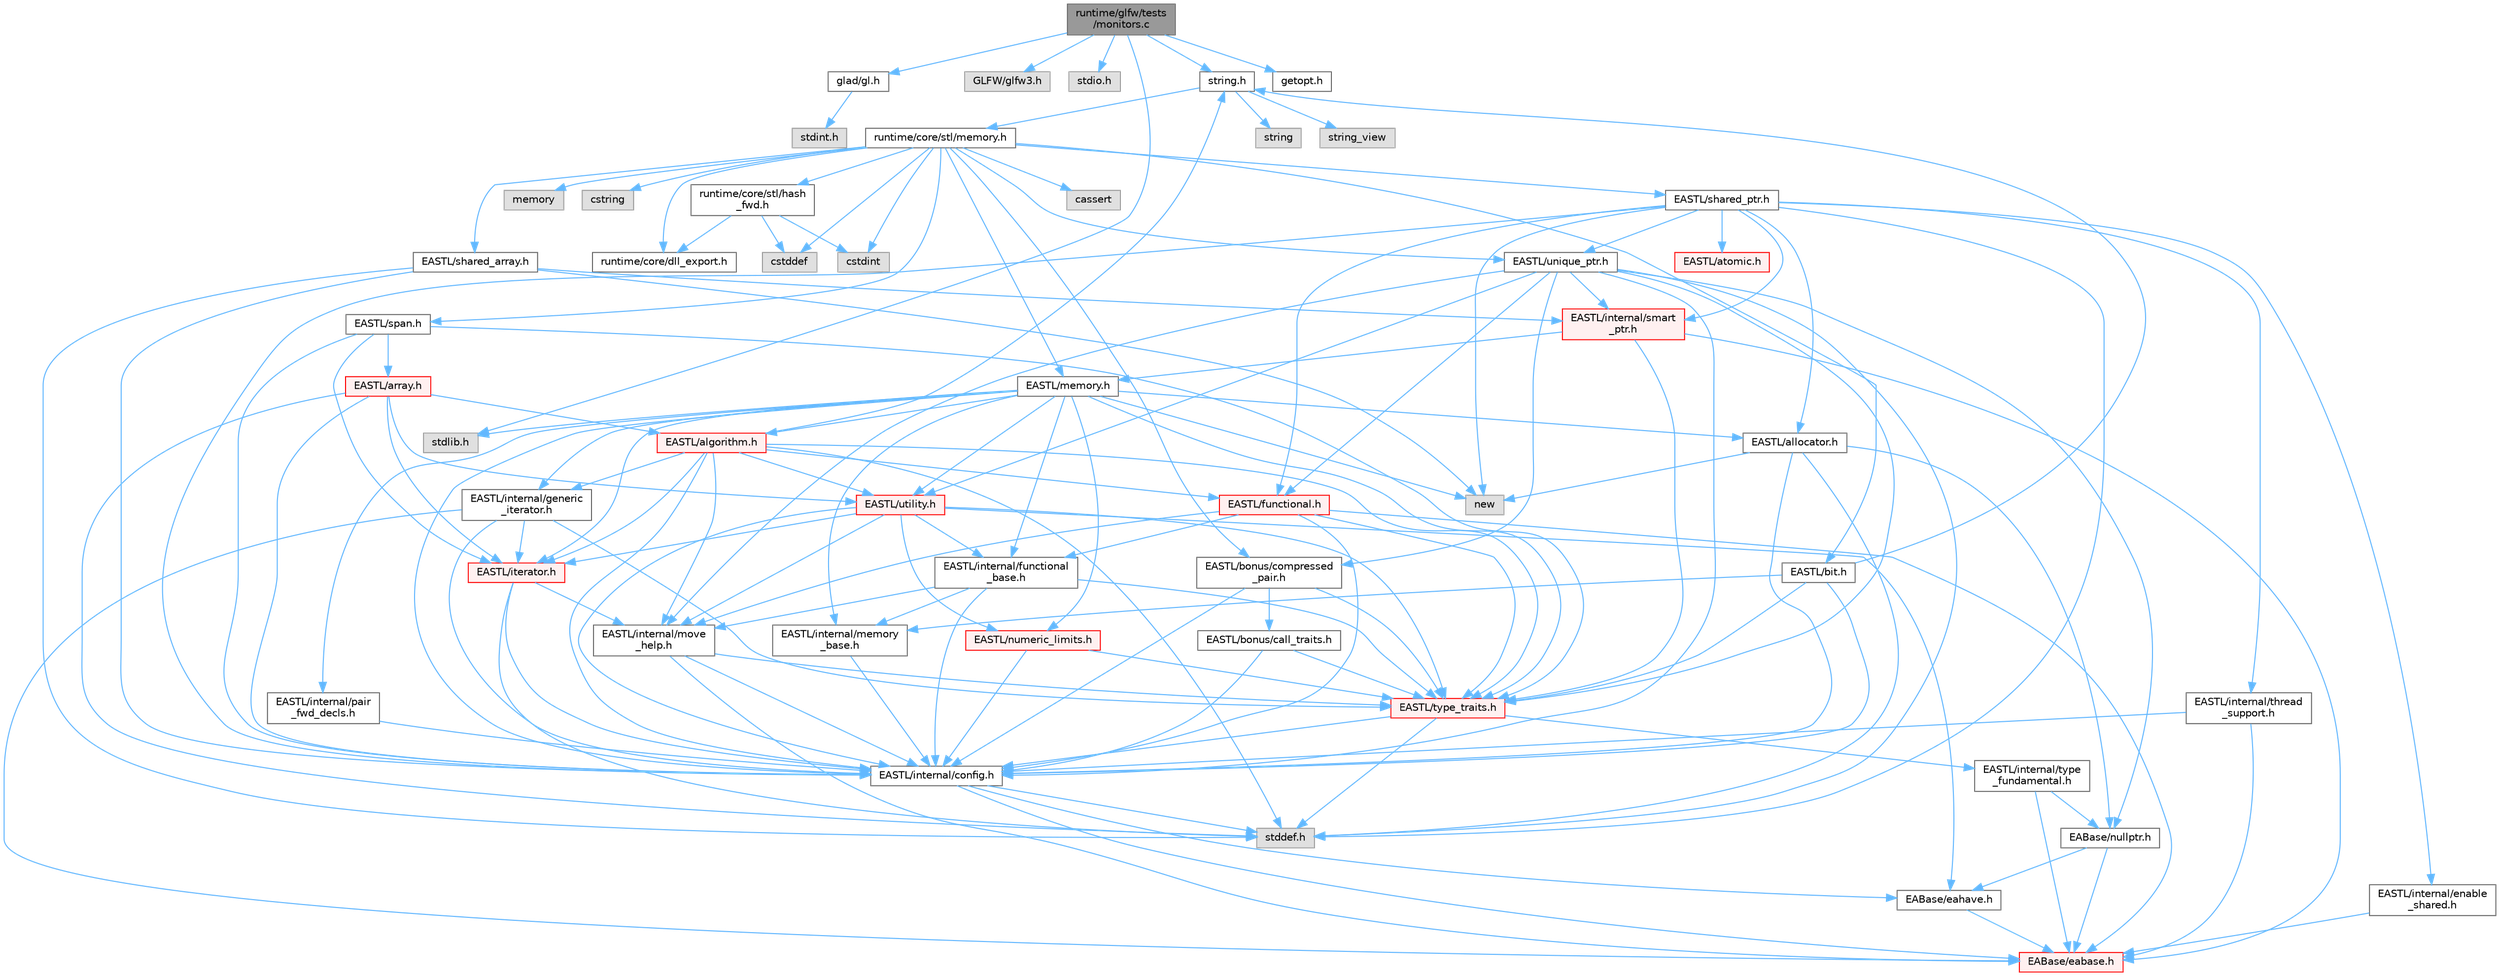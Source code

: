 digraph "runtime/glfw/tests/monitors.c"
{
 // LATEX_PDF_SIZE
  bgcolor="transparent";
  edge [fontname=Helvetica,fontsize=10,labelfontname=Helvetica,labelfontsize=10];
  node [fontname=Helvetica,fontsize=10,shape=box,height=0.2,width=0.4];
  Node1 [id="Node000001",label="runtime/glfw/tests\l/monitors.c",height=0.2,width=0.4,color="gray40", fillcolor="grey60", style="filled", fontcolor="black",tooltip=" "];
  Node1 -> Node2 [id="edge1_Node000001_Node000002",color="steelblue1",style="solid",tooltip=" "];
  Node2 [id="Node000002",label="glad/gl.h",height=0.2,width=0.4,color="grey40", fillcolor="white", style="filled",URL="$gl_8h.html",tooltip=" "];
  Node2 -> Node3 [id="edge2_Node000002_Node000003",color="steelblue1",style="solid",tooltip=" "];
  Node3 [id="Node000003",label="stdint.h",height=0.2,width=0.4,color="grey60", fillcolor="#E0E0E0", style="filled",tooltip=" "];
  Node1 -> Node4 [id="edge3_Node000001_Node000004",color="steelblue1",style="solid",tooltip=" "];
  Node4 [id="Node000004",label="GLFW/glfw3.h",height=0.2,width=0.4,color="grey60", fillcolor="#E0E0E0", style="filled",tooltip=" "];
  Node1 -> Node5 [id="edge4_Node000001_Node000005",color="steelblue1",style="solid",tooltip=" "];
  Node5 [id="Node000005",label="stdio.h",height=0.2,width=0.4,color="grey60", fillcolor="#E0E0E0", style="filled",tooltip=" "];
  Node1 -> Node6 [id="edge5_Node000001_Node000006",color="steelblue1",style="solid",tooltip=" "];
  Node6 [id="Node000006",label="string.h",height=0.2,width=0.4,color="grey40", fillcolor="white", style="filled",URL="$string_8h.html",tooltip=" "];
  Node6 -> Node7 [id="edge6_Node000006_Node000007",color="steelblue1",style="solid",tooltip=" "];
  Node7 [id="Node000007",label="string",height=0.2,width=0.4,color="grey60", fillcolor="#E0E0E0", style="filled",tooltip=" "];
  Node6 -> Node8 [id="edge7_Node000006_Node000008",color="steelblue1",style="solid",tooltip=" "];
  Node8 [id="Node000008",label="string_view",height=0.2,width=0.4,color="grey60", fillcolor="#E0E0E0", style="filled",tooltip=" "];
  Node6 -> Node9 [id="edge8_Node000006_Node000009",color="steelblue1",style="solid",tooltip=" "];
  Node9 [id="Node000009",label="runtime/core/stl/memory.h",height=0.2,width=0.4,color="grey40", fillcolor="white", style="filled",URL="$core_2stl_2memory_8h.html",tooltip=" "];
  Node9 -> Node10 [id="edge9_Node000009_Node000010",color="steelblue1",style="solid",tooltip=" "];
  Node10 [id="Node000010",label="cstddef",height=0.2,width=0.4,color="grey60", fillcolor="#E0E0E0", style="filled",tooltip=" "];
  Node9 -> Node11 [id="edge10_Node000009_Node000011",color="steelblue1",style="solid",tooltip=" "];
  Node11 [id="Node000011",label="cstdint",height=0.2,width=0.4,color="grey60", fillcolor="#E0E0E0", style="filled",tooltip=" "];
  Node9 -> Node12 [id="edge11_Node000009_Node000012",color="steelblue1",style="solid",tooltip=" "];
  Node12 [id="Node000012",label="cassert",height=0.2,width=0.4,color="grey60", fillcolor="#E0E0E0", style="filled",tooltip=" "];
  Node9 -> Node13 [id="edge12_Node000009_Node000013",color="steelblue1",style="solid",tooltip=" "];
  Node13 [id="Node000013",label="memory",height=0.2,width=0.4,color="grey60", fillcolor="#E0E0E0", style="filled",tooltip=" "];
  Node9 -> Node14 [id="edge13_Node000009_Node000014",color="steelblue1",style="solid",tooltip=" "];
  Node14 [id="Node000014",label="cstring",height=0.2,width=0.4,color="grey60", fillcolor="#E0E0E0", style="filled",tooltip=" "];
  Node9 -> Node15 [id="edge14_Node000009_Node000015",color="steelblue1",style="solid",tooltip=" "];
  Node15 [id="Node000015",label="EASTL/bit.h",height=0.2,width=0.4,color="grey40", fillcolor="white", style="filled",URL="$bit_8h.html",tooltip=" "];
  Node15 -> Node16 [id="edge15_Node000015_Node000016",color="steelblue1",style="solid",tooltip=" "];
  Node16 [id="Node000016",label="EASTL/internal/config.h",height=0.2,width=0.4,color="grey40", fillcolor="white", style="filled",URL="$config_8h.html",tooltip=" "];
  Node16 -> Node17 [id="edge16_Node000016_Node000017",color="steelblue1",style="solid",tooltip=" "];
  Node17 [id="Node000017",label="EABase/eabase.h",height=0.2,width=0.4,color="red", fillcolor="#FFF0F0", style="filled",URL="$eabase_8h.html",tooltip=" "];
  Node16 -> Node23 [id="edge17_Node000016_Node000023",color="steelblue1",style="solid",tooltip=" "];
  Node23 [id="Node000023",label="EABase/eahave.h",height=0.2,width=0.4,color="grey40", fillcolor="white", style="filled",URL="$eahave_8h.html",tooltip=" "];
  Node23 -> Node17 [id="edge18_Node000023_Node000017",color="steelblue1",style="solid",tooltip=" "];
  Node16 -> Node24 [id="edge19_Node000016_Node000024",color="steelblue1",style="solid",tooltip=" "];
  Node24 [id="Node000024",label="stddef.h",height=0.2,width=0.4,color="grey60", fillcolor="#E0E0E0", style="filled",tooltip=" "];
  Node15 -> Node25 [id="edge20_Node000015_Node000025",color="steelblue1",style="solid",tooltip=" "];
  Node25 [id="Node000025",label="EASTL/internal/memory\l_base.h",height=0.2,width=0.4,color="grey40", fillcolor="white", style="filled",URL="$memory__base_8h.html",tooltip=" "];
  Node25 -> Node16 [id="edge21_Node000025_Node000016",color="steelblue1",style="solid",tooltip=" "];
  Node15 -> Node26 [id="edge22_Node000015_Node000026",color="steelblue1",style="solid",tooltip=" "];
  Node26 [id="Node000026",label="EASTL/type_traits.h",height=0.2,width=0.4,color="red", fillcolor="#FFF0F0", style="filled",URL="$_e_a_s_t_l_2include_2_e_a_s_t_l_2type__traits_8h.html",tooltip=" "];
  Node26 -> Node16 [id="edge23_Node000026_Node000016",color="steelblue1",style="solid",tooltip=" "];
  Node26 -> Node24 [id="edge24_Node000026_Node000024",color="steelblue1",style="solid",tooltip=" "];
  Node26 -> Node27 [id="edge25_Node000026_Node000027",color="steelblue1",style="solid",tooltip=" "];
  Node27 [id="Node000027",label="EASTL/internal/type\l_fundamental.h",height=0.2,width=0.4,color="grey40", fillcolor="white", style="filled",URL="$type__fundamental_8h.html",tooltip=" "];
  Node27 -> Node17 [id="edge26_Node000027_Node000017",color="steelblue1",style="solid",tooltip=" "];
  Node27 -> Node28 [id="edge27_Node000027_Node000028",color="steelblue1",style="solid",tooltip=" "];
  Node28 [id="Node000028",label="EABase/nullptr.h",height=0.2,width=0.4,color="grey40", fillcolor="white", style="filled",URL="$nullptr_8h.html",tooltip=" "];
  Node28 -> Node17 [id="edge28_Node000028_Node000017",color="steelblue1",style="solid",tooltip=" "];
  Node28 -> Node23 [id="edge29_Node000028_Node000023",color="steelblue1",style="solid",tooltip=" "];
  Node15 -> Node6 [id="edge30_Node000015_Node000006",color="steelblue1",style="solid",tooltip=" "];
  Node9 -> Node36 [id="edge31_Node000009_Node000036",color="steelblue1",style="solid",tooltip=" "];
  Node36 [id="Node000036",label="EASTL/memory.h",height=0.2,width=0.4,color="grey40", fillcolor="white", style="filled",URL="$_e_a_s_t_l_2include_2_e_a_s_t_l_2memory_8h.html",tooltip=" "];
  Node36 -> Node16 [id="edge32_Node000036_Node000016",color="steelblue1",style="solid",tooltip=" "];
  Node36 -> Node25 [id="edge33_Node000036_Node000025",color="steelblue1",style="solid",tooltip=" "];
  Node36 -> Node37 [id="edge34_Node000036_Node000037",color="steelblue1",style="solid",tooltip=" "];
  Node37 [id="Node000037",label="EASTL/internal/generic\l_iterator.h",height=0.2,width=0.4,color="grey40", fillcolor="white", style="filled",URL="$generic__iterator_8h.html",tooltip=" "];
  Node37 -> Node17 [id="edge35_Node000037_Node000017",color="steelblue1",style="solid",tooltip=" "];
  Node37 -> Node16 [id="edge36_Node000037_Node000016",color="steelblue1",style="solid",tooltip=" "];
  Node37 -> Node38 [id="edge37_Node000037_Node000038",color="steelblue1",style="solid",tooltip=" "];
  Node38 [id="Node000038",label="EASTL/iterator.h",height=0.2,width=0.4,color="red", fillcolor="#FFF0F0", style="filled",URL="$_e_a_s_t_l_2include_2_e_a_s_t_l_2iterator_8h.html",tooltip=" "];
  Node38 -> Node16 [id="edge38_Node000038_Node000016",color="steelblue1",style="solid",tooltip=" "];
  Node38 -> Node39 [id="edge39_Node000038_Node000039",color="steelblue1",style="solid",tooltip=" "];
  Node39 [id="Node000039",label="EASTL/internal/move\l_help.h",height=0.2,width=0.4,color="grey40", fillcolor="white", style="filled",URL="$move__help_8h.html",tooltip=" "];
  Node39 -> Node17 [id="edge40_Node000039_Node000017",color="steelblue1",style="solid",tooltip=" "];
  Node39 -> Node16 [id="edge41_Node000039_Node000016",color="steelblue1",style="solid",tooltip=" "];
  Node39 -> Node26 [id="edge42_Node000039_Node000026",color="steelblue1",style="solid",tooltip=" "];
  Node38 -> Node24 [id="edge43_Node000038_Node000024",color="steelblue1",style="solid",tooltip=" "];
  Node37 -> Node26 [id="edge44_Node000037_Node000026",color="steelblue1",style="solid",tooltip=" "];
  Node36 -> Node41 [id="edge45_Node000036_Node000041",color="steelblue1",style="solid",tooltip=" "];
  Node41 [id="Node000041",label="EASTL/internal/pair\l_fwd_decls.h",height=0.2,width=0.4,color="grey40", fillcolor="white", style="filled",URL="$pair__fwd__decls_8h.html",tooltip=" "];
  Node41 -> Node16 [id="edge46_Node000041_Node000016",color="steelblue1",style="solid",tooltip=" "];
  Node36 -> Node42 [id="edge47_Node000036_Node000042",color="steelblue1",style="solid",tooltip=" "];
  Node42 [id="Node000042",label="EASTL/internal/functional\l_base.h",height=0.2,width=0.4,color="grey40", fillcolor="white", style="filled",URL="$functional__base_8h.html",tooltip=" "];
  Node42 -> Node16 [id="edge48_Node000042_Node000016",color="steelblue1",style="solid",tooltip=" "];
  Node42 -> Node25 [id="edge49_Node000042_Node000025",color="steelblue1",style="solid",tooltip=" "];
  Node42 -> Node39 [id="edge50_Node000042_Node000039",color="steelblue1",style="solid",tooltip=" "];
  Node42 -> Node26 [id="edge51_Node000042_Node000026",color="steelblue1",style="solid",tooltip=" "];
  Node36 -> Node43 [id="edge52_Node000036_Node000043",color="steelblue1",style="solid",tooltip=" "];
  Node43 [id="Node000043",label="EASTL/algorithm.h",height=0.2,width=0.4,color="red", fillcolor="#FFF0F0", style="filled",URL="$_e_a_s_t_l_2include_2_e_a_s_t_l_2algorithm_8h.html",tooltip=" "];
  Node43 -> Node16 [id="edge53_Node000043_Node000016",color="steelblue1",style="solid",tooltip=" "];
  Node43 -> Node26 [id="edge54_Node000043_Node000026",color="steelblue1",style="solid",tooltip=" "];
  Node43 -> Node39 [id="edge55_Node000043_Node000039",color="steelblue1",style="solid",tooltip=" "];
  Node43 -> Node38 [id="edge56_Node000043_Node000038",color="steelblue1",style="solid",tooltip=" "];
  Node43 -> Node46 [id="edge57_Node000043_Node000046",color="steelblue1",style="solid",tooltip=" "];
  Node46 [id="Node000046",label="EASTL/functional.h",height=0.2,width=0.4,color="red", fillcolor="#FFF0F0", style="filled",URL="$_e_a_s_t_l_2include_2_e_a_s_t_l_2functional_8h.html",tooltip=" "];
  Node46 -> Node17 [id="edge58_Node000046_Node000017",color="steelblue1",style="solid",tooltip=" "];
  Node46 -> Node16 [id="edge59_Node000046_Node000016",color="steelblue1",style="solid",tooltip=" "];
  Node46 -> Node39 [id="edge60_Node000046_Node000039",color="steelblue1",style="solid",tooltip=" "];
  Node46 -> Node26 [id="edge61_Node000046_Node000026",color="steelblue1",style="solid",tooltip=" "];
  Node46 -> Node42 [id="edge62_Node000046_Node000042",color="steelblue1",style="solid",tooltip=" "];
  Node43 -> Node53 [id="edge63_Node000043_Node000053",color="steelblue1",style="solid",tooltip=" "];
  Node53 [id="Node000053",label="EASTL/utility.h",height=0.2,width=0.4,color="red", fillcolor="#FFF0F0", style="filled",URL="$_e_a_s_t_l_2include_2_e_a_s_t_l_2utility_8h.html",tooltip=" "];
  Node53 -> Node16 [id="edge64_Node000053_Node000016",color="steelblue1",style="solid",tooltip=" "];
  Node53 -> Node26 [id="edge65_Node000053_Node000026",color="steelblue1",style="solid",tooltip=" "];
  Node53 -> Node38 [id="edge66_Node000053_Node000038",color="steelblue1",style="solid",tooltip=" "];
  Node53 -> Node54 [id="edge67_Node000053_Node000054",color="steelblue1",style="solid",tooltip=" "];
  Node54 [id="Node000054",label="EASTL/numeric_limits.h",height=0.2,width=0.4,color="red", fillcolor="#FFF0F0", style="filled",URL="$numeric__limits_8h.html",tooltip=" "];
  Node54 -> Node16 [id="edge68_Node000054_Node000016",color="steelblue1",style="solid",tooltip=" "];
  Node54 -> Node26 [id="edge69_Node000054_Node000026",color="steelblue1",style="solid",tooltip=" "];
  Node53 -> Node42 [id="edge70_Node000053_Node000042",color="steelblue1",style="solid",tooltip=" "];
  Node53 -> Node39 [id="edge71_Node000053_Node000039",color="steelblue1",style="solid",tooltip=" "];
  Node53 -> Node23 [id="edge72_Node000053_Node000023",color="steelblue1",style="solid",tooltip=" "];
  Node43 -> Node37 [id="edge73_Node000043_Node000037",color="steelblue1",style="solid",tooltip=" "];
  Node43 -> Node24 [id="edge74_Node000043_Node000024",color="steelblue1",style="solid",tooltip=" "];
  Node43 -> Node6 [id="edge75_Node000043_Node000006",color="steelblue1",style="solid",tooltip=" "];
  Node36 -> Node26 [id="edge76_Node000036_Node000026",color="steelblue1",style="solid",tooltip=" "];
  Node36 -> Node50 [id="edge77_Node000036_Node000050",color="steelblue1",style="solid",tooltip=" "];
  Node50 [id="Node000050",label="EASTL/allocator.h",height=0.2,width=0.4,color="grey40", fillcolor="white", style="filled",URL="$allocator_8h.html",tooltip=" "];
  Node50 -> Node16 [id="edge78_Node000050_Node000016",color="steelblue1",style="solid",tooltip=" "];
  Node50 -> Node28 [id="edge79_Node000050_Node000028",color="steelblue1",style="solid",tooltip=" "];
  Node50 -> Node24 [id="edge80_Node000050_Node000024",color="steelblue1",style="solid",tooltip=" "];
  Node50 -> Node51 [id="edge81_Node000050_Node000051",color="steelblue1",style="solid",tooltip=" "];
  Node51 [id="Node000051",label="new",height=0.2,width=0.4,color="grey60", fillcolor="#E0E0E0", style="filled",tooltip=" "];
  Node36 -> Node38 [id="edge82_Node000036_Node000038",color="steelblue1",style="solid",tooltip=" "];
  Node36 -> Node53 [id="edge83_Node000036_Node000053",color="steelblue1",style="solid",tooltip=" "];
  Node36 -> Node54 [id="edge84_Node000036_Node000054",color="steelblue1",style="solid",tooltip=" "];
  Node36 -> Node63 [id="edge85_Node000036_Node000063",color="steelblue1",style="solid",tooltip=" "];
  Node63 [id="Node000063",label="stdlib.h",height=0.2,width=0.4,color="grey60", fillcolor="#E0E0E0", style="filled",tooltip=" "];
  Node36 -> Node51 [id="edge86_Node000036_Node000051",color="steelblue1",style="solid",tooltip=" "];
  Node9 -> Node64 [id="edge87_Node000009_Node000064",color="steelblue1",style="solid",tooltip=" "];
  Node64 [id="Node000064",label="EASTL/shared_array.h",height=0.2,width=0.4,color="grey40", fillcolor="white", style="filled",URL="$shared__array_8h.html",tooltip=" "];
  Node64 -> Node16 [id="edge88_Node000064_Node000016",color="steelblue1",style="solid",tooltip=" "];
  Node64 -> Node65 [id="edge89_Node000064_Node000065",color="steelblue1",style="solid",tooltip=" "];
  Node65 [id="Node000065",label="EASTL/internal/smart\l_ptr.h",height=0.2,width=0.4,color="red", fillcolor="#FFF0F0", style="filled",URL="$smart__ptr_8h.html",tooltip=" "];
  Node65 -> Node17 [id="edge90_Node000065_Node000017",color="steelblue1",style="solid",tooltip=" "];
  Node65 -> Node36 [id="edge91_Node000065_Node000036",color="steelblue1",style="solid",tooltip=" "];
  Node65 -> Node26 [id="edge92_Node000065_Node000026",color="steelblue1",style="solid",tooltip=" "];
  Node64 -> Node51 [id="edge93_Node000064_Node000051",color="steelblue1",style="solid",tooltip=" "];
  Node64 -> Node24 [id="edge94_Node000064_Node000024",color="steelblue1",style="solid",tooltip=" "];
  Node9 -> Node67 [id="edge95_Node000009_Node000067",color="steelblue1",style="solid",tooltip=" "];
  Node67 [id="Node000067",label="EASTL/unique_ptr.h",height=0.2,width=0.4,color="grey40", fillcolor="white", style="filled",URL="$unique__ptr_8h.html",tooltip=" "];
  Node67 -> Node28 [id="edge96_Node000067_Node000028",color="steelblue1",style="solid",tooltip=" "];
  Node67 -> Node68 [id="edge97_Node000067_Node000068",color="steelblue1",style="solid",tooltip=" "];
  Node68 [id="Node000068",label="EASTL/bonus/compressed\l_pair.h",height=0.2,width=0.4,color="grey40", fillcolor="white", style="filled",URL="$compressed__pair_8h.html",tooltip=" "];
  Node68 -> Node16 [id="edge98_Node000068_Node000016",color="steelblue1",style="solid",tooltip=" "];
  Node68 -> Node26 [id="edge99_Node000068_Node000026",color="steelblue1",style="solid",tooltip=" "];
  Node68 -> Node69 [id="edge100_Node000068_Node000069",color="steelblue1",style="solid",tooltip=" "];
  Node69 [id="Node000069",label="EASTL/bonus/call_traits.h",height=0.2,width=0.4,color="grey40", fillcolor="white", style="filled",URL="$call__traits_8h.html",tooltip=" "];
  Node69 -> Node16 [id="edge101_Node000069_Node000016",color="steelblue1",style="solid",tooltip=" "];
  Node69 -> Node26 [id="edge102_Node000069_Node000026",color="steelblue1",style="solid",tooltip=" "];
  Node67 -> Node46 [id="edge103_Node000067_Node000046",color="steelblue1",style="solid",tooltip=" "];
  Node67 -> Node16 [id="edge104_Node000067_Node000016",color="steelblue1",style="solid",tooltip=" "];
  Node67 -> Node39 [id="edge105_Node000067_Node000039",color="steelblue1",style="solid",tooltip=" "];
  Node67 -> Node65 [id="edge106_Node000067_Node000065",color="steelblue1",style="solid",tooltip=" "];
  Node67 -> Node26 [id="edge107_Node000067_Node000026",color="steelblue1",style="solid",tooltip=" "];
  Node67 -> Node53 [id="edge108_Node000067_Node000053",color="steelblue1",style="solid",tooltip=" "];
  Node67 -> Node24 [id="edge109_Node000067_Node000024",color="steelblue1",style="solid",tooltip=" "];
  Node9 -> Node70 [id="edge110_Node000009_Node000070",color="steelblue1",style="solid",tooltip=" "];
  Node70 [id="Node000070",label="EASTL/shared_ptr.h",height=0.2,width=0.4,color="grey40", fillcolor="white", style="filled",URL="$shared__ptr_8h.html",tooltip=" "];
  Node70 -> Node16 [id="edge111_Node000070_Node000016",color="steelblue1",style="solid",tooltip=" "];
  Node70 -> Node65 [id="edge112_Node000070_Node000065",color="steelblue1",style="solid",tooltip=" "];
  Node70 -> Node71 [id="edge113_Node000070_Node000071",color="steelblue1",style="solid",tooltip=" "];
  Node71 [id="Node000071",label="EASTL/internal/thread\l_support.h",height=0.2,width=0.4,color="grey40", fillcolor="white", style="filled",URL="$thread__support_8h.html",tooltip=" "];
  Node71 -> Node17 [id="edge114_Node000071_Node000017",color="steelblue1",style="solid",tooltip=" "];
  Node71 -> Node16 [id="edge115_Node000071_Node000016",color="steelblue1",style="solid",tooltip=" "];
  Node70 -> Node67 [id="edge116_Node000070_Node000067",color="steelblue1",style="solid",tooltip=" "];
  Node70 -> Node46 [id="edge117_Node000070_Node000046",color="steelblue1",style="solid",tooltip=" "];
  Node70 -> Node50 [id="edge118_Node000070_Node000050",color="steelblue1",style="solid",tooltip=" "];
  Node70 -> Node72 [id="edge119_Node000070_Node000072",color="steelblue1",style="solid",tooltip=" "];
  Node72 [id="Node000072",label="EASTL/atomic.h",height=0.2,width=0.4,color="red", fillcolor="#FFF0F0", style="filled",URL="$_e_a_s_t_l_2include_2_e_a_s_t_l_2atomic_8h.html",tooltip=" "];
  Node70 -> Node51 [id="edge120_Node000070_Node000051",color="steelblue1",style="solid",tooltip=" "];
  Node70 -> Node24 [id="edge121_Node000070_Node000024",color="steelblue1",style="solid",tooltip=" "];
  Node70 -> Node149 [id="edge122_Node000070_Node000149",color="steelblue1",style="solid",tooltip=" "];
  Node149 [id="Node000149",label="EASTL/internal/enable\l_shared.h",height=0.2,width=0.4,color="grey40", fillcolor="white", style="filled",URL="$enable__shared_8h.html",tooltip=" "];
  Node149 -> Node17 [id="edge123_Node000149_Node000017",color="steelblue1",style="solid",tooltip=" "];
  Node9 -> Node150 [id="edge124_Node000009_Node000150",color="steelblue1",style="solid",tooltip=" "];
  Node150 [id="Node000150",label="EASTL/span.h",height=0.2,width=0.4,color="grey40", fillcolor="white", style="filled",URL="$span_8h.html",tooltip=" "];
  Node150 -> Node16 [id="edge125_Node000150_Node000016",color="steelblue1",style="solid",tooltip=" "];
  Node150 -> Node26 [id="edge126_Node000150_Node000026",color="steelblue1",style="solid",tooltip=" "];
  Node150 -> Node38 [id="edge127_Node000150_Node000038",color="steelblue1",style="solid",tooltip=" "];
  Node150 -> Node151 [id="edge128_Node000150_Node000151",color="steelblue1",style="solid",tooltip=" "];
  Node151 [id="Node000151",label="EASTL/array.h",height=0.2,width=0.4,color="red", fillcolor="#FFF0F0", style="filled",URL="$array_8h.html",tooltip=" "];
  Node151 -> Node16 [id="edge129_Node000151_Node000016",color="steelblue1",style="solid",tooltip=" "];
  Node151 -> Node38 [id="edge130_Node000151_Node000038",color="steelblue1",style="solid",tooltip=" "];
  Node151 -> Node43 [id="edge131_Node000151_Node000043",color="steelblue1",style="solid",tooltip=" "];
  Node151 -> Node53 [id="edge132_Node000151_Node000053",color="steelblue1",style="solid",tooltip=" "];
  Node151 -> Node24 [id="edge133_Node000151_Node000024",color="steelblue1",style="solid",tooltip=" "];
  Node9 -> Node68 [id="edge134_Node000009_Node000068",color="steelblue1",style="solid",tooltip=" "];
  Node9 -> Node153 [id="edge135_Node000009_Node000153",color="steelblue1",style="solid",tooltip=" "];
  Node153 [id="Node000153",label="runtime/core/dll_export.h",height=0.2,width=0.4,color="grey40", fillcolor="white", style="filled",URL="$dll__export_8h.html",tooltip=" "];
  Node9 -> Node154 [id="edge136_Node000009_Node000154",color="steelblue1",style="solid",tooltip=" "];
  Node154 [id="Node000154",label="runtime/core/stl/hash\l_fwd.h",height=0.2,width=0.4,color="grey40", fillcolor="white", style="filled",URL="$hash__fwd_8h.html",tooltip=" "];
  Node154 -> Node10 [id="edge137_Node000154_Node000010",color="steelblue1",style="solid",tooltip=" "];
  Node154 -> Node11 [id="edge138_Node000154_Node000011",color="steelblue1",style="solid",tooltip=" "];
  Node154 -> Node153 [id="edge139_Node000154_Node000153",color="steelblue1",style="solid",tooltip=" "];
  Node1 -> Node63 [id="edge140_Node000001_Node000063",color="steelblue1",style="solid",tooltip=" "];
  Node1 -> Node155 [id="edge141_Node000001_Node000155",color="steelblue1",style="solid",tooltip=" "];
  Node155 [id="Node000155",label="getopt.h",height=0.2,width=0.4,color="grey40", fillcolor="white", style="filled",URL="$getopt_8h.html",tooltip=" "];
}
